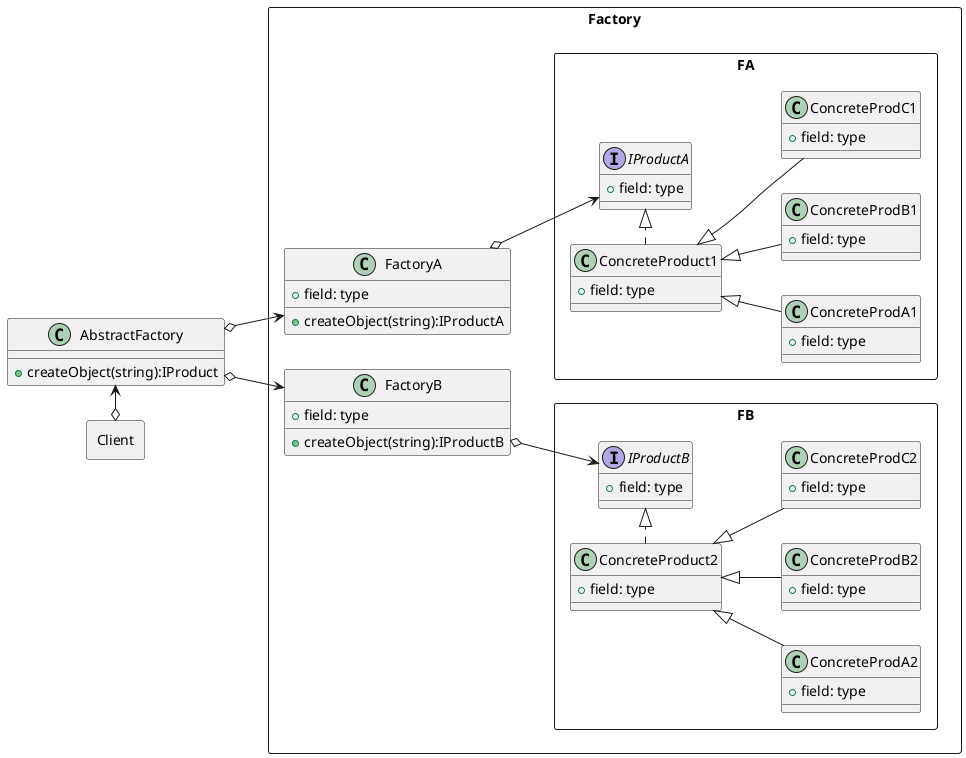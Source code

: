 @startuml Abtract Factory

left to right direction

rectangle Client {
}

class AbstractFactory {
  + createObject(string):IProduct
}

package Factory <<rectangle>> {
  class FactoryA {
    + field: type
    + createObject(string):IProductA
  }

  package FA <<rectangle>> {
    interface IProductA {
      + field: type
    }

    class ConcreteProduct1 {
      + field: type
    }

    class ConcreteProdA1 {
      + field: type
    }

    class ConcreteProdB1 {
      + field: type
    }

    class ConcreteProdC1 {
      + field: type
    }
  }

  class FactoryB {
    + field: type
    + createObject(string):IProductB
  }

  package FB <<rectangle>> {
    interface IProductB {
      + field: type
    }

    class ConcreteProduct2 {
      + field: type
    }

    class ConcreteProdA2 {
      + field: type
    }

    class ConcreteProdB2 {
      + field: type
    }

    class ConcreteProdC2 {
      + field: type
    }
  }
}

AbstractFactory <-o Client
AbstractFactory o-d-> FactoryA
AbstractFactory o-d-> FactoryB
FactoryA -l[hidden]- FactoryB
FactoryA o-d-> IProductA
IProductA <|.l. ConcreteProduct1
FactoryB o-d-> IProductB
IProductB <|.l. ConcreteProduct2
ConcreteProduct1 <|-d- ConcreteProdA1
ConcreteProduct1 <|-d- ConcreteProdB1
ConcreteProduct1 <|-d- ConcreteProdC1
ConcreteProduct2 <|-d- ConcreteProdA2
ConcreteProduct2 <|-d- ConcreteProdB2
ConcreteProduct2 <|-d- ConcreteProdC2

@enduml
